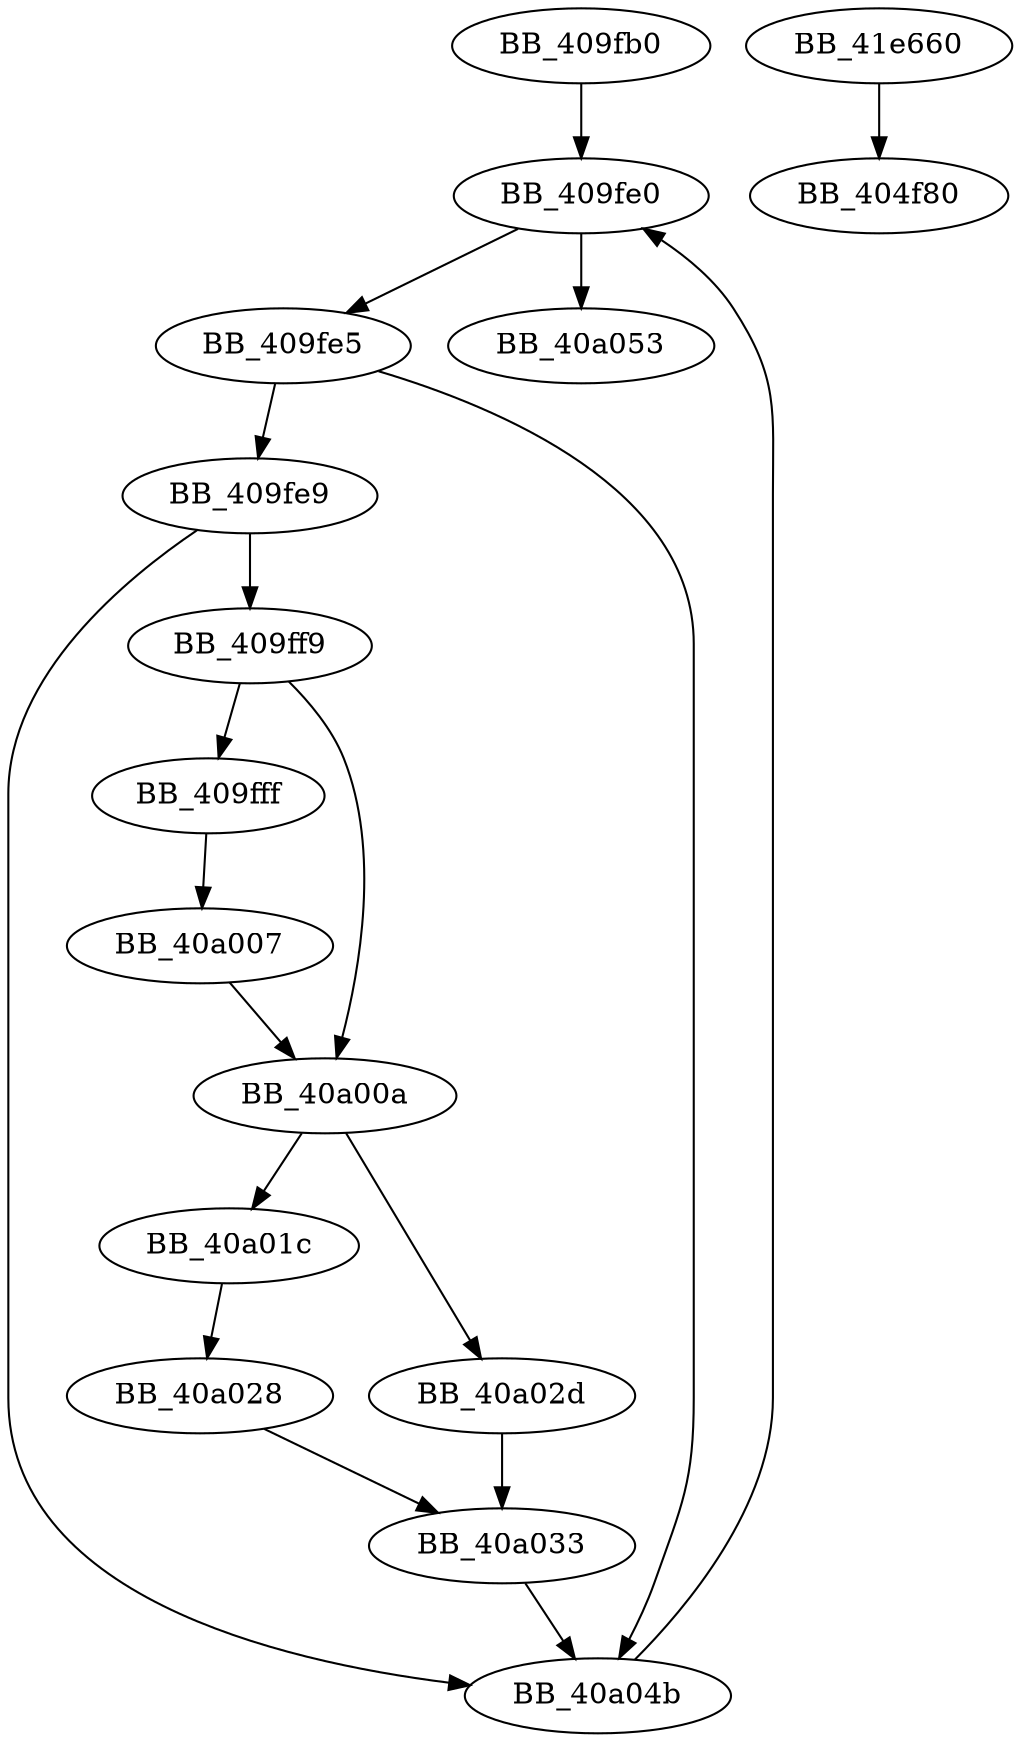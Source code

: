 DiGraph sub_409FB0{
BB_409fb0->BB_409fe0
BB_409fe0->BB_409fe5
BB_409fe0->BB_40a053
BB_409fe5->BB_409fe9
BB_409fe5->BB_40a04b
BB_409fe9->BB_409ff9
BB_409fe9->BB_40a04b
BB_409ff9->BB_409fff
BB_409ff9->BB_40a00a
BB_409fff->BB_40a007
BB_40a007->BB_40a00a
BB_40a00a->BB_40a01c
BB_40a00a->BB_40a02d
BB_40a01c->BB_40a028
BB_40a028->BB_40a033
BB_40a02d->BB_40a033
BB_40a033->BB_40a04b
BB_40a04b->BB_409fe0
BB_41e660->BB_404f80
}

